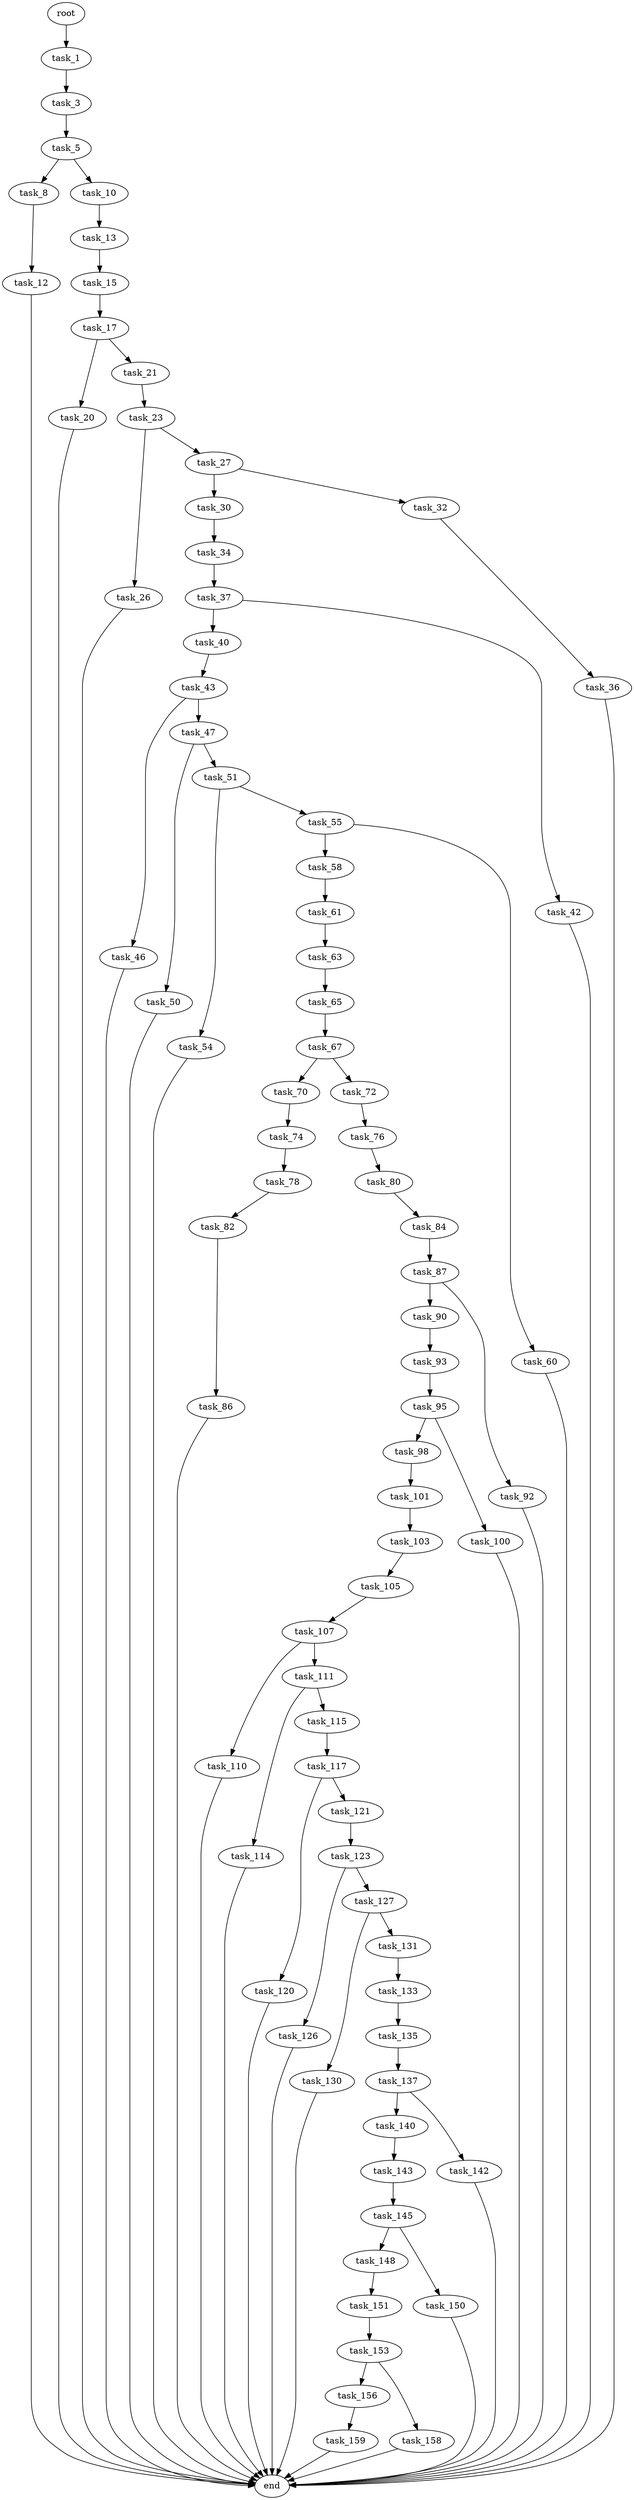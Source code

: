 digraph G {
  root [size="0.000000"];
  task_1 [size="161312462685.000000"];
  task_3 [size="231928233984.000000"];
  task_5 [size="28991029248.000000"];
  task_8 [size="40540533342.000000"];
  task_10 [size="549755813888.000000"];
  task_12 [size="324113043343.000000"];
  task_13 [size="231928233984.000000"];
  task_15 [size="134217728000.000000"];
  task_17 [size="782757789696.000000"];
  task_20 [size="131516738539.000000"];
  task_21 [size="7397337237.000000"];
  task_23 [size="7960424041.000000"];
  task_26 [size="1408896797262.000000"];
  task_27 [size="36431871502.000000"];
  task_30 [size="10846361943.000000"];
  task_32 [size="164709238354.000000"];
  task_34 [size="3217086780.000000"];
  task_36 [size="782757789696.000000"];
  task_37 [size="696856047618.000000"];
  task_40 [size="2175626127.000000"];
  task_42 [size="672933763111.000000"];
  task_43 [size="18871749454.000000"];
  task_46 [size="201632851680.000000"];
  task_47 [size="3240492809.000000"];
  task_50 [size="1073741824000.000000"];
  task_51 [size="17794170334.000000"];
  task_54 [size="782757789696.000000"];
  task_55 [size="4871902683.000000"];
  task_58 [size="9471406636.000000"];
  task_60 [size="549755813888.000000"];
  task_61 [size="239802613402.000000"];
  task_63 [size="368293445632.000000"];
  task_65 [size="134043041596.000000"];
  task_67 [size="10154676403.000000"];
  task_70 [size="3862320555.000000"];
  task_72 [size="782757789696.000000"];
  task_74 [size="134217728000.000000"];
  task_76 [size="14430159709.000000"];
  task_78 [size="4193043283.000000"];
  task_80 [size="7390334550.000000"];
  task_82 [size="368293445632.000000"];
  task_84 [size="86552018659.000000"];
  task_86 [size="1324381138.000000"];
  task_87 [size="1073741824000.000000"];
  task_90 [size="134217728000.000000"];
  task_92 [size="68719476736.000000"];
  task_93 [size="25424396151.000000"];
  task_95 [size="231928233984.000000"];
  task_98 [size="25197146725.000000"];
  task_100 [size="5657373160.000000"];
  task_101 [size="4187533434.000000"];
  task_103 [size="134217728000.000000"];
  task_105 [size="58481222743.000000"];
  task_107 [size="28991029248.000000"];
  task_110 [size="562514500481.000000"];
  task_111 [size="570790594333.000000"];
  task_114 [size="549755813888.000000"];
  task_115 [size="2052579997.000000"];
  task_117 [size="22830839403.000000"];
  task_120 [size="1073741824000.000000"];
  task_121 [size="549755813888.000000"];
  task_123 [size="35859802533.000000"];
  task_126 [size="1073741824000.000000"];
  task_127 [size="10111148153.000000"];
  task_130 [size="134217728000.000000"];
  task_131 [size="38304500389.000000"];
  task_133 [size="48694667315.000000"];
  task_135 [size="11264060594.000000"];
  task_137 [size="92794317956.000000"];
  task_140 [size="231928233984.000000"];
  task_142 [size="1073741824000.000000"];
  task_143 [size="5282452399.000000"];
  task_145 [size="1073741824000.000000"];
  task_148 [size="134217728000.000000"];
  task_150 [size="782757789696.000000"];
  task_151 [size="9737899812.000000"];
  task_153 [size="513942226087.000000"];
  task_156 [size="28991029248.000000"];
  task_158 [size="134217728000.000000"];
  task_159 [size="7017525795.000000"];
  end [size="0.000000"];

  root -> task_1 [size="1.000000"];
  task_1 -> task_3 [size="209715200.000000"];
  task_3 -> task_5 [size="301989888.000000"];
  task_5 -> task_8 [size="75497472.000000"];
  task_5 -> task_10 [size="75497472.000000"];
  task_8 -> task_12 [size="838860800.000000"];
  task_10 -> task_13 [size="536870912.000000"];
  task_12 -> end [size="1.000000"];
  task_13 -> task_15 [size="301989888.000000"];
  task_15 -> task_17 [size="209715200.000000"];
  task_17 -> task_20 [size="679477248.000000"];
  task_17 -> task_21 [size="679477248.000000"];
  task_20 -> end [size="1.000000"];
  task_21 -> task_23 [size="134217728.000000"];
  task_23 -> task_26 [size="209715200.000000"];
  task_23 -> task_27 [size="209715200.000000"];
  task_26 -> end [size="1.000000"];
  task_27 -> task_30 [size="33554432.000000"];
  task_27 -> task_32 [size="33554432.000000"];
  task_30 -> task_34 [size="33554432.000000"];
  task_32 -> task_36 [size="209715200.000000"];
  task_34 -> task_37 [size="75497472.000000"];
  task_36 -> end [size="1.000000"];
  task_37 -> task_40 [size="536870912.000000"];
  task_37 -> task_42 [size="536870912.000000"];
  task_40 -> task_43 [size="134217728.000000"];
  task_42 -> end [size="1.000000"];
  task_43 -> task_46 [size="301989888.000000"];
  task_43 -> task_47 [size="301989888.000000"];
  task_46 -> end [size="1.000000"];
  task_47 -> task_50 [size="75497472.000000"];
  task_47 -> task_51 [size="75497472.000000"];
  task_50 -> end [size="1.000000"];
  task_51 -> task_54 [size="536870912.000000"];
  task_51 -> task_55 [size="536870912.000000"];
  task_54 -> end [size="1.000000"];
  task_55 -> task_58 [size="209715200.000000"];
  task_55 -> task_60 [size="209715200.000000"];
  task_58 -> task_61 [size="301989888.000000"];
  task_60 -> end [size="1.000000"];
  task_61 -> task_63 [size="838860800.000000"];
  task_63 -> task_65 [size="411041792.000000"];
  task_65 -> task_67 [size="209715200.000000"];
  task_67 -> task_70 [size="301989888.000000"];
  task_67 -> task_72 [size="301989888.000000"];
  task_70 -> task_74 [size="301989888.000000"];
  task_72 -> task_76 [size="679477248.000000"];
  task_74 -> task_78 [size="209715200.000000"];
  task_76 -> task_80 [size="301989888.000000"];
  task_78 -> task_82 [size="75497472.000000"];
  task_80 -> task_84 [size="301989888.000000"];
  task_82 -> task_86 [size="411041792.000000"];
  task_84 -> task_87 [size="301989888.000000"];
  task_86 -> end [size="1.000000"];
  task_87 -> task_90 [size="838860800.000000"];
  task_87 -> task_92 [size="838860800.000000"];
  task_90 -> task_93 [size="209715200.000000"];
  task_92 -> end [size="1.000000"];
  task_93 -> task_95 [size="679477248.000000"];
  task_95 -> task_98 [size="301989888.000000"];
  task_95 -> task_100 [size="301989888.000000"];
  task_98 -> task_101 [size="536870912.000000"];
  task_100 -> end [size="1.000000"];
  task_101 -> task_103 [size="209715200.000000"];
  task_103 -> task_105 [size="209715200.000000"];
  task_105 -> task_107 [size="75497472.000000"];
  task_107 -> task_110 [size="75497472.000000"];
  task_107 -> task_111 [size="75497472.000000"];
  task_110 -> end [size="1.000000"];
  task_111 -> task_114 [size="411041792.000000"];
  task_111 -> task_115 [size="411041792.000000"];
  task_114 -> end [size="1.000000"];
  task_115 -> task_117 [size="134217728.000000"];
  task_117 -> task_120 [size="75497472.000000"];
  task_117 -> task_121 [size="75497472.000000"];
  task_120 -> end [size="1.000000"];
  task_121 -> task_123 [size="536870912.000000"];
  task_123 -> task_126 [size="679477248.000000"];
  task_123 -> task_127 [size="679477248.000000"];
  task_126 -> end [size="1.000000"];
  task_127 -> task_130 [size="209715200.000000"];
  task_127 -> task_131 [size="209715200.000000"];
  task_130 -> end [size="1.000000"];
  task_131 -> task_133 [size="33554432.000000"];
  task_133 -> task_135 [size="838860800.000000"];
  task_135 -> task_137 [size="301989888.000000"];
  task_137 -> task_140 [size="134217728.000000"];
  task_137 -> task_142 [size="134217728.000000"];
  task_140 -> task_143 [size="301989888.000000"];
  task_142 -> end [size="1.000000"];
  task_143 -> task_145 [size="209715200.000000"];
  task_145 -> task_148 [size="838860800.000000"];
  task_145 -> task_150 [size="838860800.000000"];
  task_148 -> task_151 [size="209715200.000000"];
  task_150 -> end [size="1.000000"];
  task_151 -> task_153 [size="411041792.000000"];
  task_153 -> task_156 [size="411041792.000000"];
  task_153 -> task_158 [size="411041792.000000"];
  task_156 -> task_159 [size="75497472.000000"];
  task_158 -> end [size="1.000000"];
  task_159 -> end [size="1.000000"];
}
